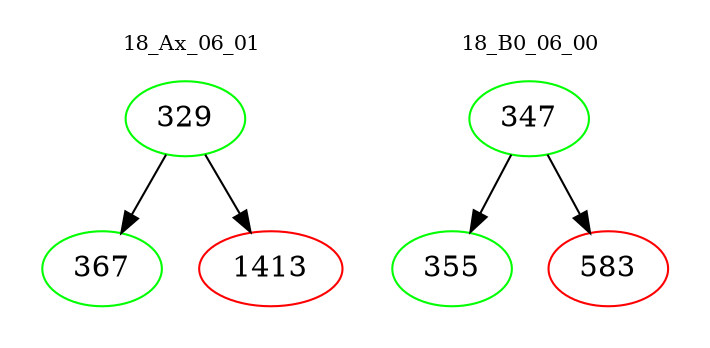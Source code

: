 digraph{
subgraph cluster_0 {
color = white
label = "18_Ax_06_01";
fontsize=10;
T0_329 [label="329", color="green"]
T0_329 -> T0_367 [color="black"]
T0_367 [label="367", color="green"]
T0_329 -> T0_1413 [color="black"]
T0_1413 [label="1413", color="red"]
}
subgraph cluster_1 {
color = white
label = "18_B0_06_00";
fontsize=10;
T1_347 [label="347", color="green"]
T1_347 -> T1_355 [color="black"]
T1_355 [label="355", color="green"]
T1_347 -> T1_583 [color="black"]
T1_583 [label="583", color="red"]
}
}
